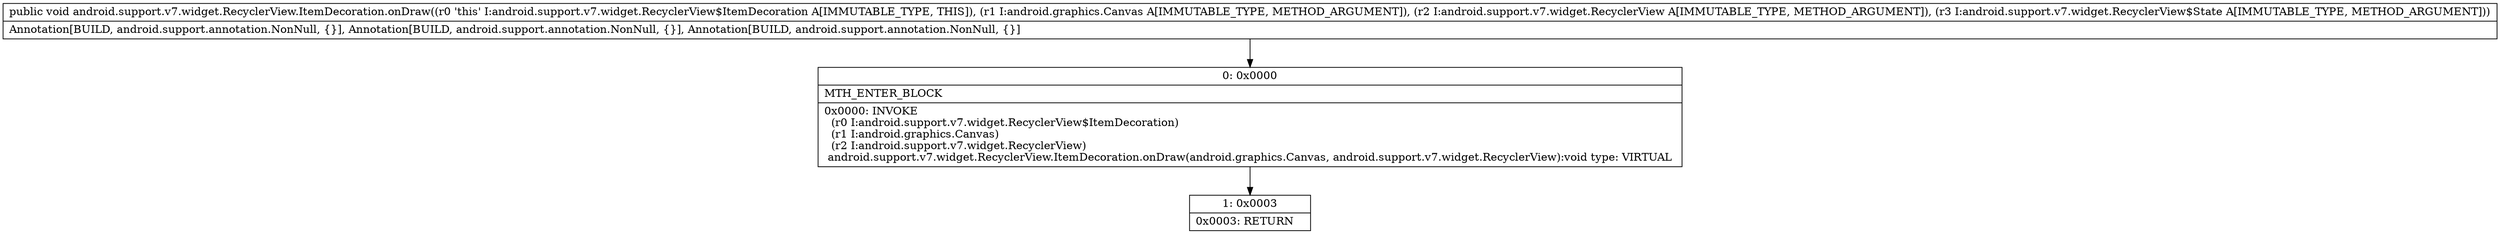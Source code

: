digraph "CFG forandroid.support.v7.widget.RecyclerView.ItemDecoration.onDraw(Landroid\/graphics\/Canvas;Landroid\/support\/v7\/widget\/RecyclerView;Landroid\/support\/v7\/widget\/RecyclerView$State;)V" {
Node_0 [shape=record,label="{0\:\ 0x0000|MTH_ENTER_BLOCK\l|0x0000: INVOKE  \l  (r0 I:android.support.v7.widget.RecyclerView$ItemDecoration)\l  (r1 I:android.graphics.Canvas)\l  (r2 I:android.support.v7.widget.RecyclerView)\l android.support.v7.widget.RecyclerView.ItemDecoration.onDraw(android.graphics.Canvas, android.support.v7.widget.RecyclerView):void type: VIRTUAL \l}"];
Node_1 [shape=record,label="{1\:\ 0x0003|0x0003: RETURN   \l}"];
MethodNode[shape=record,label="{public void android.support.v7.widget.RecyclerView.ItemDecoration.onDraw((r0 'this' I:android.support.v7.widget.RecyclerView$ItemDecoration A[IMMUTABLE_TYPE, THIS]), (r1 I:android.graphics.Canvas A[IMMUTABLE_TYPE, METHOD_ARGUMENT]), (r2 I:android.support.v7.widget.RecyclerView A[IMMUTABLE_TYPE, METHOD_ARGUMENT]), (r3 I:android.support.v7.widget.RecyclerView$State A[IMMUTABLE_TYPE, METHOD_ARGUMENT]))  | Annotation[BUILD, android.support.annotation.NonNull, \{\}], Annotation[BUILD, android.support.annotation.NonNull, \{\}], Annotation[BUILD, android.support.annotation.NonNull, \{\}]\l}"];
MethodNode -> Node_0;
Node_0 -> Node_1;
}

